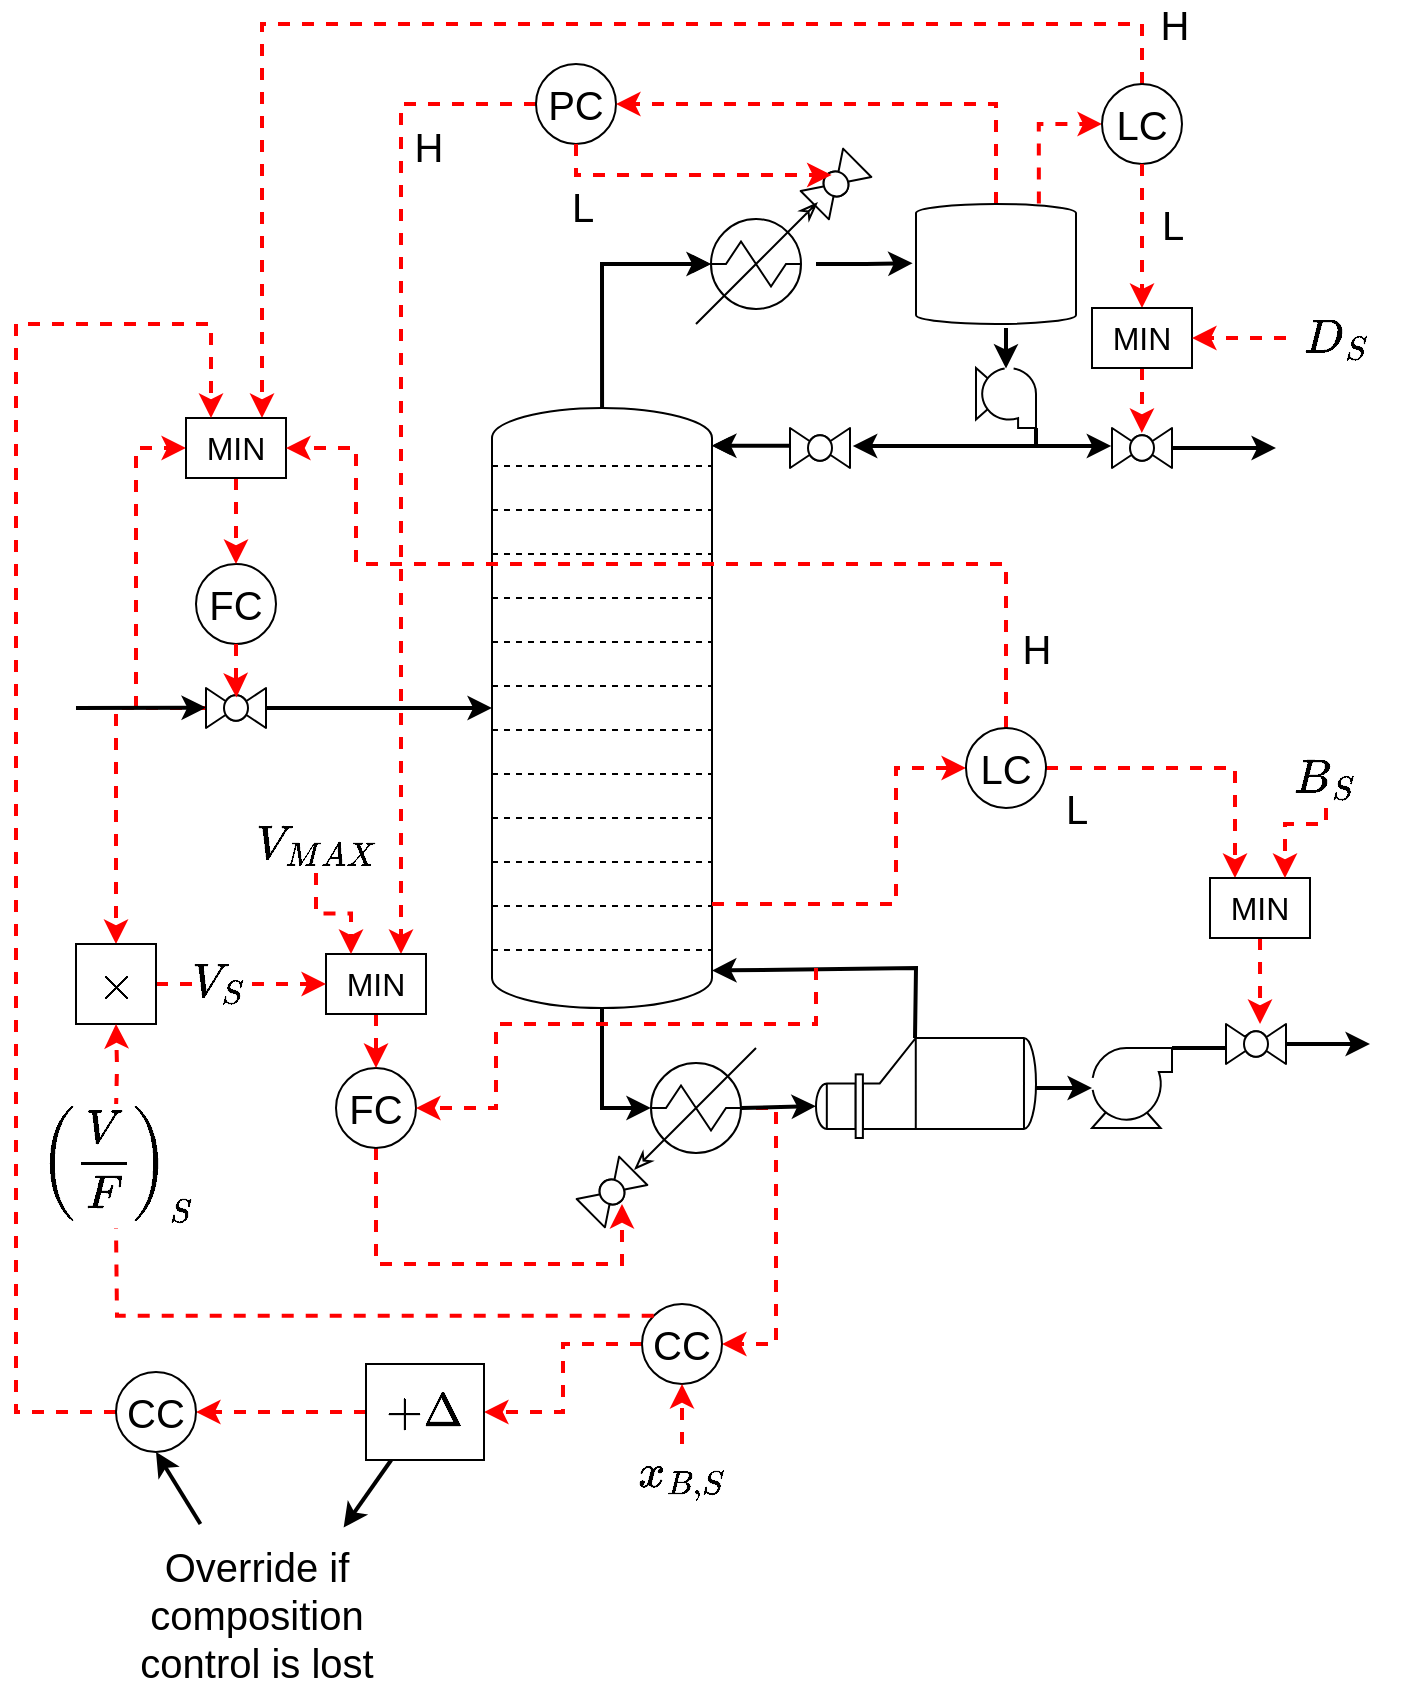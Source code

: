 <mxfile>
    <diagram id="n_FQf2AKHFINR0Hc34nD" name="Page-1">
        <mxGraphModel dx="1416" dy="956" grid="1" gridSize="10" guides="1" tooltips="1" connect="1" arrows="1" fold="1" page="1" pageScale="1" pageWidth="1654" pageHeight="1169" background="none" math="1" shadow="0">
            <root>
                <mxCell id="0"/>
                <mxCell id="1" parent="0"/>
                <mxCell id="116" style="edgeStyle=orthogonalEdgeStyle;rounded=0;html=1;entryX=1;entryY=0.5;entryDx=0;entryDy=0;dashed=1;strokeColor=#FF0000;strokeWidth=2;" edge="1" parent="1" source="35" target="113">
                    <mxGeometry relative="1" as="geometry">
                        <Array as="points">
                            <mxPoint x="720" y="702"/>
                            <mxPoint x="720" y="820"/>
                        </Array>
                    </mxGeometry>
                </mxCell>
                <mxCell id="3" style="edgeStyle=orthogonalEdgeStyle;rounded=0;orthogonalLoop=1;jettySize=auto;html=1;exitX=1;exitY=0;exitDx=0;exitDy=0;exitPerimeter=0;entryX=0.063;entryY=0.469;entryDx=0;entryDy=0;entryPerimeter=0;strokeWidth=2;fontSize=20;" parent="1" source="19" target="41" edge="1">
                    <mxGeometry relative="1" as="geometry">
                        <Array as="points">
                            <mxPoint x="970" y="672"/>
                        </Array>
                    </mxGeometry>
                </mxCell>
                <mxCell id="132" style="edgeStyle=orthogonalEdgeStyle;rounded=0;html=1;entryX=0.75;entryY=0;entryDx=0;entryDy=0;dashed=1;strokeColor=#FF0000;strokeWidth=2;fontSize=20;" edge="1" parent="1" source="5" target="111">
                    <mxGeometry relative="1" as="geometry"/>
                </mxCell>
                <mxCell id="133" value="H" style="edgeLabel;html=1;align=center;verticalAlign=middle;resizable=0;points=[];fontSize=20;" vertex="1" connectable="0" parent="132">
                    <mxGeometry x="-0.534" y="-2" relative="1" as="geometry">
                        <mxPoint x="15" y="-27" as="offset"/>
                    </mxGeometry>
                </mxCell>
                <mxCell id="5" value="&lt;span style=&quot;font-size: 20px;&quot;&gt;PC&lt;/span&gt;" style="ellipse;whiteSpace=wrap;html=1;fontSize=20;" parent="1" vertex="1">
                    <mxGeometry x="600" y="180" width="40" height="40" as="geometry"/>
                </mxCell>
                <mxCell id="6" value="" style="verticalLabelPosition=bottom;align=center;html=1;verticalAlign=top;pointerEvents=1;dashed=0;shape=mxgraph.pid2valves.valve;valveType=ball;rotation=-45;fontSize=20;" parent="1" vertex="1">
                    <mxGeometry x="735" y="230" width="30" height="20" as="geometry"/>
                </mxCell>
                <mxCell id="7" style="edgeStyle=orthogonalEdgeStyle;rounded=0;orthogonalLoop=1;jettySize=auto;html=1;strokeWidth=2;dashed=1;fillColor=#a20025;strokeColor=#FF0000;exitX=0.5;exitY=0;exitDx=0;exitDy=0;exitPerimeter=0;entryX=1;entryY=0.5;entryDx=0;entryDy=0;fontSize=20;" parent="1" source="17" target="5" edge="1">
                    <mxGeometry relative="1" as="geometry">
                        <mxPoint x="930" y="150" as="targetPoint"/>
                    </mxGeometry>
                </mxCell>
                <mxCell id="8" style="edgeStyle=orthogonalEdgeStyle;rounded=0;orthogonalLoop=1;jettySize=auto;html=1;entryX=0.554;entryY=0.264;entryDx=0;entryDy=0;entryPerimeter=0;strokeWidth=2;dashed=1;fillColor=#a20025;strokeColor=#FF0000;exitX=0.5;exitY=1;exitDx=0;exitDy=0;fontSize=20;" parent="1" source="5" target="6" edge="1">
                    <mxGeometry relative="1" as="geometry">
                        <Array as="points">
                            <mxPoint x="620" y="236"/>
                        </Array>
                        <mxPoint x="850" y="120" as="sourcePoint"/>
                    </mxGeometry>
                </mxCell>
                <mxCell id="134" value="L" style="edgeLabel;html=1;align=center;verticalAlign=middle;resizable=0;points=[];fontSize=20;" vertex="1" connectable="0" parent="8">
                    <mxGeometry x="-0.278" relative="1" as="geometry">
                        <mxPoint x="-33" y="15" as="offset"/>
                    </mxGeometry>
                </mxCell>
                <mxCell id="14" value="" style="verticalLabelPosition=bottom;outlineConnect=0;align=center;dashed=0;html=1;verticalAlign=top;shape=mxgraph.pid2misc.column;columnType=tray;fontSize=20;" parent="1" vertex="1">
                    <mxGeometry x="578" y="352" width="110" height="300" as="geometry"/>
                </mxCell>
                <mxCell id="15" style="edgeStyle=orthogonalEdgeStyle;rounded=0;orthogonalLoop=1;jettySize=auto;html=1;strokeWidth=2;fontSize=20;" parent="1" target="19" edge="1">
                    <mxGeometry relative="1" as="geometry">
                        <Array as="points">
                            <mxPoint x="858" y="692"/>
                            <mxPoint x="858" y="692"/>
                        </Array>
                        <mxPoint x="818" y="692" as="sourcePoint"/>
                    </mxGeometry>
                </mxCell>
                <mxCell id="16" style="edgeStyle=orthogonalEdgeStyle;rounded=0;orthogonalLoop=1;jettySize=auto;html=1;entryX=0;entryY=0.5;entryDx=0;entryDy=0;strokeWidth=2;dashed=1;fillColor=#a20025;strokeColor=#FF0000;exitX=0.768;exitY=-0.005;exitDx=0;exitDy=0;exitPerimeter=0;fontSize=20;" parent="1" source="17" target="38" edge="1">
                    <mxGeometry relative="1" as="geometry">
                        <Array as="points">
                            <mxPoint x="851" y="210"/>
                        </Array>
                    </mxGeometry>
                </mxCell>
                <mxCell id="17" value="" style="shape=mxgraph.pid.vessels.pressurized_vessel;html=1;pointerEvents=1;align=center;verticalLabelPosition=bottom;verticalAlign=top;dashed=0;fontSize=20;" parent="1" vertex="1">
                    <mxGeometry x="790" y="250" width="80" height="60" as="geometry"/>
                </mxCell>
                <mxCell id="18" style="edgeStyle=orthogonalEdgeStyle;rounded=0;orthogonalLoop=1;jettySize=auto;html=1;entryX=0.124;entryY=0.5;entryDx=0;entryDy=0;entryPerimeter=0;fontSize=20;" parent="1" source="14" target="32" edge="1">
                    <mxGeometry relative="1" as="geometry">
                        <mxPoint x="680" y="240" as="targetPoint"/>
                        <Array as="points">
                            <mxPoint x="633" y="280"/>
                        </Array>
                    </mxGeometry>
                </mxCell>
                <mxCell id="19" value="" style="verticalLabelPosition=bottom;outlineConnect=0;align=center;dashed=0;html=1;verticalAlign=top;shape=mxgraph.pid.compressors.centrifugal_compressor;fontSize=20;" parent="1" vertex="1">
                    <mxGeometry x="878" y="672" width="40" height="40" as="geometry"/>
                </mxCell>
                <mxCell id="67" style="edgeStyle=orthogonalEdgeStyle;rounded=0;html=1;entryX=0;entryY=0.5;entryDx=0;entryDy=0;strokeColor=#FF0000;strokeWidth=2;dashed=1;fontSize=20;" parent="1" target="86" edge="1">
                    <mxGeometry relative="1" as="geometry">
                        <mxPoint x="400" y="502" as="sourcePoint"/>
                        <Array as="points">
                            <mxPoint x="400" y="372"/>
                        </Array>
                    </mxGeometry>
                </mxCell>
                <mxCell id="118" style="edgeStyle=orthogonalEdgeStyle;rounded=0;html=1;entryX=0.5;entryY=0;entryDx=0;entryDy=0;dashed=1;strokeColor=#FF0000;strokeWidth=2;" edge="1" parent="1" source="21" target="117">
                    <mxGeometry relative="1" as="geometry">
                        <Array as="points">
                            <mxPoint x="390" y="502"/>
                        </Array>
                    </mxGeometry>
                </mxCell>
                <mxCell id="21" value="" style="verticalLabelPosition=bottom;align=center;html=1;verticalAlign=top;pointerEvents=1;dashed=0;shape=mxgraph.pid2valves.valve;valveType=ball;fontSize=20;" parent="1" vertex="1">
                    <mxGeometry x="435" y="492" width="30" height="20" as="geometry"/>
                </mxCell>
                <mxCell id="22" value="" style="shape=mxgraph.pid.heat_exchangers.reboiler;html=1;pointerEvents=1;align=center;verticalLabelPosition=bottom;verticalAlign=top;dashed=0;fontSize=20;" parent="1" vertex="1">
                    <mxGeometry x="740" y="667" width="110" height="50" as="geometry"/>
                </mxCell>
                <mxCell id="23" value="" style="verticalLabelPosition=bottom;outlineConnect=0;align=center;dashed=0;html=1;verticalAlign=top;shape=mxgraph.pid.compressors.centrifugal_compressor;rotation=90;fontSize=20;" parent="1" vertex="1">
                    <mxGeometry x="820" y="332" width="30" height="30" as="geometry"/>
                </mxCell>
                <mxCell id="24" value="" style="verticalLabelPosition=bottom;align=center;html=1;verticalAlign=top;pointerEvents=1;dashed=0;shape=mxgraph.pid2valves.valve;valveType=ball;fontSize=20;" parent="1" vertex="1">
                    <mxGeometry x="727" y="362" width="30" height="20" as="geometry"/>
                </mxCell>
                <mxCell id="58" style="edgeStyle=orthogonalEdgeStyle;html=1;strokeColor=default;strokeWidth=2;fontSize=20;" parent="1" source="25" edge="1">
                    <mxGeometry relative="1" as="geometry">
                        <mxPoint x="970" y="372" as="targetPoint"/>
                    </mxGeometry>
                </mxCell>
                <mxCell id="25" value="" style="verticalLabelPosition=bottom;align=center;html=1;verticalAlign=top;pointerEvents=1;dashed=0;shape=mxgraph.pid2valves.valve;valveType=ball;fontSize=20;" parent="1" vertex="1">
                    <mxGeometry x="888" y="362" width="30" height="20" as="geometry"/>
                </mxCell>
                <mxCell id="26" value="" style="endArrow=classic;html=1;rounded=0;exitX=-0.014;exitY=0.443;exitDx=0;exitDy=0;exitPerimeter=0;fontSize=20;" parent="1" source="24" edge="1">
                    <mxGeometry width="50" height="50" relative="1" as="geometry">
                        <mxPoint x="715.3" y="371.15" as="sourcePoint"/>
                        <mxPoint x="688" y="370.86" as="targetPoint"/>
                    </mxGeometry>
                </mxCell>
                <mxCell id="29" style="edgeStyle=orthogonalEdgeStyle;rounded=0;orthogonalLoop=1;jettySize=auto;html=1;entryX=0.01;entryY=0.5;entryDx=0;entryDy=0;entryPerimeter=0;strokeWidth=2;fontSize=20;" parent="1" target="23" edge="1">
                    <mxGeometry relative="1" as="geometry">
                        <mxPoint x="835" y="312" as="sourcePoint"/>
                        <Array as="points">
                            <mxPoint x="835" y="322"/>
                            <mxPoint x="835" y="322"/>
                        </Array>
                    </mxGeometry>
                </mxCell>
                <mxCell id="30" value="&lt;font style=&quot;font-size: 20px;&quot;&gt;FC&lt;/font&gt;" style="ellipse;whiteSpace=wrap;html=1;fontSize=20;" parent="1" vertex="1">
                    <mxGeometry x="430" y="430" width="40" height="40" as="geometry"/>
                </mxCell>
                <mxCell id="32" value="" style="shape=mxgraph.pid.heat_exchangers.condenser;html=1;pointerEvents=1;align=center;verticalLabelPosition=bottom;verticalAlign=top;dashed=0;movable=1;resizable=1;rotatable=1;deletable=1;editable=1;locked=0;connectable=1;fontSize=20;" parent="1" vertex="1">
                    <mxGeometry x="680" y="250" width="60" height="60" as="geometry"/>
                </mxCell>
                <mxCell id="33" style="edgeStyle=orthogonalEdgeStyle;rounded=0;orthogonalLoop=1;jettySize=auto;html=1;entryX=-0.021;entryY=0.494;entryDx=0;entryDy=0;entryPerimeter=0;strokeWidth=2;fontSize=20;" parent="1" source="32" target="17" edge="1">
                    <mxGeometry relative="1" as="geometry"/>
                </mxCell>
                <mxCell id="35" value="" style="shape=mxgraph.pid.heat_exchangers.heater;html=1;pointerEvents=1;align=center;verticalLabelPosition=bottom;verticalAlign=top;dashed=0;fontSize=20;" parent="1" vertex="1">
                    <mxGeometry x="650" y="672" width="60" height="60" as="geometry"/>
                </mxCell>
                <mxCell id="37" value="" style="verticalLabelPosition=bottom;align=center;html=1;verticalAlign=top;pointerEvents=1;dashed=0;shape=mxgraph.pid2valves.valve;valveType=ball;rotation=315;fontSize=20;" parent="1" vertex="1">
                    <mxGeometry x="623" y="734" width="30" height="20" as="geometry"/>
                </mxCell>
                <mxCell id="89" style="edgeStyle=orthogonalEdgeStyle;rounded=0;html=1;entryX=0.75;entryY=0;entryDx=0;entryDy=0;dashed=1;strokeColor=#FF0000;strokeWidth=2;fontSize=20;" parent="1" source="38" target="86" edge="1">
                    <mxGeometry relative="1" as="geometry">
                        <Array as="points">
                            <mxPoint x="903" y="160"/>
                            <mxPoint x="463" y="160"/>
                            <mxPoint x="463" y="357"/>
                        </Array>
                    </mxGeometry>
                </mxCell>
                <mxCell id="131" value="H" style="edgeLabel;html=1;align=center;verticalAlign=middle;resizable=0;points=[];fontSize=20;" vertex="1" connectable="0" parent="89">
                    <mxGeometry x="-0.814" relative="1" as="geometry">
                        <mxPoint x="48" as="offset"/>
                    </mxGeometry>
                </mxCell>
                <mxCell id="38" value="&lt;span style=&quot;font-size: 20px;&quot;&gt;LC&lt;/span&gt;" style="ellipse;whiteSpace=wrap;html=1;fontSize=20;" parent="1" vertex="1">
                    <mxGeometry x="883" y="190" width="40" height="40" as="geometry"/>
                </mxCell>
                <mxCell id="39" style="edgeStyle=orthogonalEdgeStyle;rounded=0;orthogonalLoop=1;jettySize=auto;html=1;entryX=0.5;entryY=0;entryDx=0;entryDy=0;strokeWidth=2;dashed=1;fillColor=#a20025;strokeColor=#FF0000;fontSize=20;" parent="1" source="38" target="83" edge="1">
                    <mxGeometry relative="1" as="geometry"/>
                </mxCell>
                <mxCell id="130" value="L" style="edgeLabel;html=1;align=center;verticalAlign=middle;resizable=0;points=[];fontSize=20;" vertex="1" connectable="0" parent="39">
                    <mxGeometry x="-0.717" relative="1" as="geometry">
                        <mxPoint x="15" y="20" as="offset"/>
                    </mxGeometry>
                </mxCell>
                <mxCell id="57" style="edgeStyle=orthogonalEdgeStyle;html=1;strokeColor=default;strokeWidth=2;fontSize=20;" parent="1" source="41" edge="1">
                    <mxGeometry relative="1" as="geometry">
                        <mxPoint x="1017" y="670" as="targetPoint"/>
                    </mxGeometry>
                </mxCell>
                <mxCell id="41" value="" style="verticalLabelPosition=bottom;align=center;html=1;verticalAlign=top;pointerEvents=1;dashed=0;shape=mxgraph.pid2valves.valve;valveType=ball;fontSize=20;" parent="1" vertex="1">
                    <mxGeometry x="945" y="660" width="30" height="20" as="geometry"/>
                </mxCell>
                <mxCell id="45" value="" style="endArrow=classic;html=1;rounded=0;exitX=0.45;exitY=0;exitDx=0;exitDy=0;exitPerimeter=0;endSize=6;curved=0;strokeColor=default;strokeWidth=2;fontSize=20;" parent="1" source="22" edge="1">
                    <mxGeometry width="50" height="50" relative="1" as="geometry">
                        <mxPoint x="778" y="662" as="sourcePoint"/>
                        <mxPoint x="688" y="633.27" as="targetPoint"/>
                        <Array as="points">
                            <mxPoint x="790" y="632"/>
                        </Array>
                    </mxGeometry>
                </mxCell>
                <mxCell id="47" style="edgeStyle=orthogonalEdgeStyle;rounded=0;orthogonalLoop=1;jettySize=auto;html=1;entryX=0;entryY=0.682;entryDx=0;entryDy=0;entryPerimeter=0;exitX=0.876;exitY=0.5;exitDx=0;exitDy=0;exitPerimeter=0;endSize=6;curved=0;strokeWidth=2;fontSize=20;" parent="1" target="22" edge="1">
                    <mxGeometry relative="1" as="geometry">
                        <mxPoint x="728" y="830" as="targetPoint"/>
                        <mxPoint x="702.56" y="702" as="sourcePoint"/>
                        <Array as="points">
                            <mxPoint x="703" y="701"/>
                        </Array>
                    </mxGeometry>
                </mxCell>
                <mxCell id="48" style="edgeStyle=orthogonalEdgeStyle;rounded=0;orthogonalLoop=1;jettySize=auto;html=1;entryX=0.124;entryY=0.5;entryDx=0;entryDy=0;entryPerimeter=0;endSize=6;curved=0;strokeWidth=2;fontSize=20;" parent="1" source="14" edge="1">
                    <mxGeometry relative="1" as="geometry">
                        <mxPoint x="657.44" y="702" as="targetPoint"/>
                        <Array as="points">
                            <mxPoint x="633" y="702"/>
                        </Array>
                    </mxGeometry>
                </mxCell>
                <mxCell id="49" style="edgeStyle=orthogonalEdgeStyle;rounded=0;orthogonalLoop=1;jettySize=auto;html=1;dashed=1;endSize=6;curved=0;strokeColor=#FF0000;strokeWidth=2;exitX=0.5;exitY=1;exitDx=0;exitDy=0;entryX=0.476;entryY=0.889;entryDx=0;entryDy=0;entryPerimeter=0;fontSize=20;" parent="1" source="110" target="37" edge="1">
                    <mxGeometry relative="1" as="geometry">
                        <mxPoint x="643" y="790" as="targetPoint"/>
                        <mxPoint x="643" y="790" as="sourcePoint"/>
                        <Array as="points">
                            <mxPoint x="520" y="752"/>
                            <mxPoint x="520" y="780"/>
                            <mxPoint x="643" y="780"/>
                        </Array>
                    </mxGeometry>
                </mxCell>
                <mxCell id="50" style="edgeStyle=orthogonalEdgeStyle;rounded=0;orthogonalLoop=1;jettySize=auto;html=1;entryX=0.507;entryY=0.24;entryDx=0;entryDy=0;entryPerimeter=0;dashed=1;endSize=6;curved=0;strokeColor=#FF0000;strokeWidth=2;fontSize=20;" parent="1" source="30" target="21" edge="1">
                    <mxGeometry relative="1" as="geometry"/>
                </mxCell>
                <mxCell id="54" value="" style="endArrow=classic;html=1;rounded=0;exitX=-0.014;exitY=0.443;exitDx=0;exitDy=0;exitPerimeter=0;strokeWidth=2;fontSize=20;" parent="1" edge="1">
                    <mxGeometry width="50" height="50" relative="1" as="geometry">
                        <mxPoint x="726.58" y="370.83" as="sourcePoint"/>
                        <mxPoint x="688" y="370.83" as="targetPoint"/>
                    </mxGeometry>
                </mxCell>
                <mxCell id="56" style="edgeStyle=orthogonalEdgeStyle;rounded=0;orthogonalLoop=1;jettySize=auto;html=1;entryX=0.124;entryY=0.5;entryDx=0;entryDy=0;entryPerimeter=0;strokeWidth=2;fontSize=20;" parent="1" edge="1">
                    <mxGeometry relative="1" as="geometry">
                        <mxPoint x="687.44" y="279.97" as="targetPoint"/>
                        <Array as="points">
                            <mxPoint x="633" y="279.97"/>
                        </Array>
                        <mxPoint x="633.034" y="351.97" as="sourcePoint"/>
                    </mxGeometry>
                </mxCell>
                <mxCell id="66" style="edgeStyle=orthogonalEdgeStyle;html=1;strokeColor=default;strokeWidth=2;rounded=0;fontSize=20;" parent="1" edge="1">
                    <mxGeometry relative="1" as="geometry">
                        <mxPoint x="370" y="502" as="sourcePoint"/>
                        <mxPoint x="435" y="501.83" as="targetPoint"/>
                        <Array as="points">
                            <mxPoint x="435" y="502"/>
                        </Array>
                    </mxGeometry>
                </mxCell>
                <mxCell id="65" style="edgeStyle=orthogonalEdgeStyle;html=1;strokeColor=default;strokeWidth=2;rounded=0;fontSize=20;" parent="1" source="21" target="14" edge="1">
                    <mxGeometry relative="1" as="geometry"/>
                </mxCell>
                <mxCell id="88" style="edgeStyle=orthogonalEdgeStyle;html=1;entryX=0.497;entryY=0.124;entryDx=0;entryDy=0;entryPerimeter=0;rounded=0;dashed=1;strokeColor=#FF0000;strokeWidth=2;fontSize=20;" parent="1" source="83" target="25" edge="1">
                    <mxGeometry relative="1" as="geometry"/>
                </mxCell>
                <mxCell id="83" value="MIN" style="whiteSpace=wrap;html=1;fontSize=16;" parent="1" vertex="1">
                    <mxGeometry x="878" y="302" width="50" height="30" as="geometry"/>
                </mxCell>
                <mxCell id="103" style="edgeStyle=orthogonalEdgeStyle;rounded=0;html=1;entryX=0.5;entryY=0;entryDx=0;entryDy=0;dashed=1;strokeColor=#FF0000;strokeWidth=2;fontSize=20;" parent="1" source="86" target="30" edge="1">
                    <mxGeometry relative="1" as="geometry"/>
                </mxCell>
                <mxCell id="86" value="MIN" style="whiteSpace=wrap;html=1;fontSize=16;" parent="1" vertex="1">
                    <mxGeometry x="425" y="357" width="50" height="30" as="geometry"/>
                </mxCell>
                <mxCell id="91" style="edgeStyle=orthogonalEdgeStyle;rounded=0;html=1;entryX=0;entryY=0.5;entryDx=0;entryDy=0;dashed=1;strokeColor=#FF0000;strokeWidth=2;elbow=vertical;fontSize=20;" parent="1" source="14" target="95" edge="1">
                    <mxGeometry relative="1" as="geometry">
                        <Array as="points">
                            <mxPoint x="780" y="600"/>
                            <mxPoint x="780" y="532"/>
                        </Array>
                        <mxPoint x="860" y="575" as="sourcePoint"/>
                    </mxGeometry>
                </mxCell>
                <mxCell id="92" style="edgeStyle=orthogonalEdgeStyle;rounded=0;html=1;entryX=0.25;entryY=0;entryDx=0;entryDy=0;dashed=1;strokeColor=#FF0000;strokeWidth=2;elbow=vertical;fontSize=20;" parent="1" source="95" target="96" edge="1">
                    <mxGeometry relative="1" as="geometry"/>
                </mxCell>
                <mxCell id="93" value="L" style="edgeLabel;html=1;align=center;verticalAlign=middle;resizable=0;points=[];fontSize=20;" parent="92" vertex="1" connectable="0">
                    <mxGeometry x="-0.746" relative="1" as="geometry">
                        <mxPoint x="-4" y="20" as="offset"/>
                    </mxGeometry>
                </mxCell>
                <mxCell id="100" style="edgeStyle=orthogonalEdgeStyle;rounded=0;html=1;entryX=1;entryY=0.5;entryDx=0;entryDy=0;dashed=1;strokeColor=#FF0000;strokeWidth=2;fontSize=20;" parent="1" source="95" target="86" edge="1">
                    <mxGeometry relative="1" as="geometry">
                        <Array as="points">
                            <mxPoint x="835" y="430"/>
                            <mxPoint x="510" y="430"/>
                            <mxPoint x="510" y="372"/>
                        </Array>
                    </mxGeometry>
                </mxCell>
                <mxCell id="95" value="&lt;font style=&quot;font-size: 20px;&quot;&gt;LC&lt;/font&gt;" style="ellipse;whiteSpace=wrap;html=1;fontSize=20;" parent="1" vertex="1">
                    <mxGeometry x="815" y="512" width="40" height="40" as="geometry"/>
                </mxCell>
                <mxCell id="99" style="edgeStyle=orthogonalEdgeStyle;rounded=0;html=1;entryX=0.567;entryY=0;entryDx=0;entryDy=0;entryPerimeter=0;dashed=1;strokeColor=#FF0000;strokeWidth=2;fontSize=20;" parent="1" source="96" target="41" edge="1">
                    <mxGeometry relative="1" as="geometry"/>
                </mxCell>
                <mxCell id="96" value="MIN" style="whiteSpace=wrap;html=1;fontSize=16;" parent="1" vertex="1">
                    <mxGeometry x="937" y="587" width="50" height="30" as="geometry"/>
                </mxCell>
                <mxCell id="102" value="H" style="text;html=1;align=center;verticalAlign=middle;resizable=0;points=[];autosize=1;strokeColor=none;fillColor=none;fontSize=20;" parent="1" vertex="1">
                    <mxGeometry x="830" y="452" width="40" height="40" as="geometry"/>
                </mxCell>
                <mxCell id="106" style="edgeStyle=orthogonalEdgeStyle;rounded=0;html=1;entryX=1;entryY=0.5;entryDx=0;entryDy=0;dashed=1;strokeColor=#FF0000;strokeWidth=2;fontSize=20;" parent="1" source="105" target="83" edge="1">
                    <mxGeometry relative="1" as="geometry"/>
                </mxCell>
                <mxCell id="105" value="&lt;span style=&quot;font-size: 20px;&quot;&gt;$$D_S$$&lt;/span&gt;" style="whiteSpace=wrap;html=1;fontSize=20;strokeColor=none;" parent="1" vertex="1">
                    <mxGeometry x="975" y="302" width="50" height="30" as="geometry"/>
                </mxCell>
                <mxCell id="108" style="edgeStyle=orthogonalEdgeStyle;rounded=0;html=1;entryX=0.75;entryY=0;entryDx=0;entryDy=0;dashed=1;strokeColor=#FF0000;strokeWidth=2;fontSize=16;" parent="1" source="107" target="96" edge="1">
                    <mxGeometry relative="1" as="geometry">
                        <Array as="points">
                            <mxPoint x="995" y="560"/>
                            <mxPoint x="974" y="560"/>
                        </Array>
                    </mxGeometry>
                </mxCell>
                <mxCell id="107" value="&lt;span style=&quot;font-size: 20px;&quot;&gt;$$B_S$$&lt;/span&gt;" style="whiteSpace=wrap;html=1;fontSize=20;strokeColor=none;" parent="1" vertex="1">
                    <mxGeometry x="970" y="522" width="50" height="30" as="geometry"/>
                </mxCell>
                <mxCell id="110" value="&lt;font style=&quot;font-size: 20px;&quot;&gt;FC&lt;/font&gt;" style="ellipse;whiteSpace=wrap;html=1;fontSize=20;" parent="1" vertex="1">
                    <mxGeometry x="500" y="682" width="40" height="40" as="geometry"/>
                </mxCell>
                <mxCell id="121" style="edgeStyle=orthogonalEdgeStyle;rounded=0;html=1;entryX=0.5;entryY=0;entryDx=0;entryDy=0;dashed=1;strokeColor=#FF0000;strokeWidth=2;" edge="1" parent="1" source="111" target="110">
                    <mxGeometry relative="1" as="geometry"/>
                </mxCell>
                <mxCell id="111" value="MIN" style="whiteSpace=wrap;html=1;fontSize=16;" vertex="1" parent="1">
                    <mxGeometry x="495" y="625" width="50" height="30" as="geometry"/>
                </mxCell>
                <mxCell id="112" style="edgeStyle=orthogonalEdgeStyle;rounded=0;orthogonalLoop=1;jettySize=auto;html=1;dashed=1;endSize=6;curved=0;strokeColor=#FF0000;strokeWidth=2;entryX=1;entryY=0.5;entryDx=0;entryDy=0;fontSize=20;" edge="1" parent="1" target="110">
                    <mxGeometry relative="1" as="geometry">
                        <mxPoint x="652.992" y="760.01" as="targetPoint"/>
                        <mxPoint x="739" y="633" as="sourcePoint"/>
                        <Array as="points">
                            <mxPoint x="740" y="660"/>
                            <mxPoint x="580" y="660"/>
                            <mxPoint x="580" y="702"/>
                        </Array>
                    </mxGeometry>
                </mxCell>
                <mxCell id="142" style="edgeStyle=orthogonalEdgeStyle;rounded=0;html=1;dashed=1;strokeColor=#FF0000;strokeWidth=2;fontSize=20;" edge="1" parent="1" source="113" target="141">
                    <mxGeometry relative="1" as="geometry"/>
                </mxCell>
                <mxCell id="113" value="&lt;font style=&quot;font-size: 20px;&quot;&gt;CC&lt;/font&gt;" style="ellipse;whiteSpace=wrap;html=1;fontSize=20;" vertex="1" parent="1">
                    <mxGeometry x="653" y="800" width="40" height="40" as="geometry"/>
                </mxCell>
                <mxCell id="120" style="edgeStyle=orthogonalEdgeStyle;rounded=0;html=1;entryX=0;entryY=0.5;entryDx=0;entryDy=0;dashed=1;strokeColor=#FF0000;strokeWidth=2;" edge="1" parent="1" source="117" target="111">
                    <mxGeometry relative="1" as="geometry"/>
                </mxCell>
                <mxCell id="124" value="$$V_S$$" style="edgeLabel;html=1;align=center;verticalAlign=middle;resizable=0;points=[];fontSize=20;" vertex="1" connectable="0" parent="120">
                    <mxGeometry x="-0.271" y="1" relative="1" as="geometry">
                        <mxPoint as="offset"/>
                    </mxGeometry>
                </mxCell>
                <mxCell id="117" value="&lt;span style=&quot;font-size: 20px;&quot;&gt;$$\times$$&lt;/span&gt;" style="whiteSpace=wrap;html=1;fontSize=20;fontStyle=0" vertex="1" parent="1">
                    <mxGeometry x="370" y="620" width="40" height="40" as="geometry"/>
                </mxCell>
                <mxCell id="123" style="edgeStyle=orthogonalEdgeStyle;rounded=0;html=1;entryX=0.25;entryY=0;entryDx=0;entryDy=0;dashed=1;strokeColor=#FF0000;strokeWidth=2;" edge="1" parent="1" source="122" target="111">
                    <mxGeometry relative="1" as="geometry"/>
                </mxCell>
                <mxCell id="122" value="&lt;span style=&quot;font-size: 20px;&quot;&gt;$$V_{MAX}$$&lt;/span&gt;" style="whiteSpace=wrap;html=1;fontSize=20;strokeColor=none;" vertex="1" parent="1">
                    <mxGeometry x="465" y="554.5" width="50" height="30" as="geometry"/>
                </mxCell>
                <mxCell id="126" style="edgeStyle=orthogonalEdgeStyle;rounded=0;html=1;entryX=0.5;entryY=1;entryDx=0;entryDy=0;dashed=1;strokeColor=#FF0000;strokeWidth=2;fontSize=20;" edge="1" parent="1" source="125" target="113">
                    <mxGeometry relative="1" as="geometry"/>
                </mxCell>
                <mxCell id="125" value="&lt;span style=&quot;font-size: 20px;&quot;&gt;$$x_{B,S}$$&lt;/span&gt;" style="whiteSpace=wrap;html=1;fontSize=20;strokeColor=none;" vertex="1" parent="1">
                    <mxGeometry x="648" y="870" width="50" height="30" as="geometry"/>
                </mxCell>
                <mxCell id="129" value="" style="edgeStyle=orthogonalEdgeStyle;rounded=0;html=1;dashed=1;strokeColor=#FF0000;strokeWidth=2;endArrow=none;exitX=0;exitY=0;exitDx=0;exitDy=0;" edge="1" parent="1" source="113">
                    <mxGeometry relative="1" as="geometry">
                        <mxPoint x="653" y="820" as="sourcePoint"/>
                        <mxPoint x="390" y="762" as="targetPoint"/>
                    </mxGeometry>
                </mxCell>
                <mxCell id="136" style="edgeStyle=orthogonalEdgeStyle;rounded=0;html=1;dashed=1;strokeColor=#FF0000;strokeWidth=2;fontSize=20;entryX=0.5;entryY=1;entryDx=0;entryDy=0;" edge="1" parent="1" target="117">
                    <mxGeometry relative="1" as="geometry">
                        <mxPoint x="350" y="700" as="targetPoint"/>
                        <mxPoint x="390" y="703" as="sourcePoint"/>
                    </mxGeometry>
                </mxCell>
                <mxCell id="137" style="edgeStyle=orthogonalEdgeStyle;rounded=0;orthogonalLoop=1;jettySize=auto;html=1;entryX=1.047;entryY=0.43;entryDx=0;entryDy=0;entryPerimeter=0;exitX=1;exitY=0;exitDx=0;exitDy=0;exitPerimeter=0;strokeWidth=2;fontSize=20;" edge="1" parent="1">
                    <mxGeometry relative="1" as="geometry">
                        <mxPoint x="758.41" y="370.6" as="targetPoint"/>
                        <mxPoint x="850" y="362" as="sourcePoint"/>
                        <Array as="points">
                            <mxPoint x="850" y="371"/>
                            <mxPoint x="758" y="371"/>
                        </Array>
                    </mxGeometry>
                </mxCell>
                <mxCell id="138" style="edgeStyle=orthogonalEdgeStyle;rounded=0;orthogonalLoop=1;jettySize=auto;html=1;exitX=1;exitY=0;exitDx=0;exitDy=0;exitPerimeter=0;strokeWidth=2;fontSize=20;entryX=-0.013;entryY=0.45;entryDx=0;entryDy=0;entryPerimeter=0;" edge="1" parent="1">
                    <mxGeometry relative="1" as="geometry">
                        <mxPoint x="887.61" y="371" as="targetPoint"/>
                        <mxPoint x="850" y="362" as="sourcePoint"/>
                        <Array as="points">
                            <mxPoint x="850" y="371"/>
                        </Array>
                    </mxGeometry>
                </mxCell>
                <mxCell id="143" style="edgeStyle=orthogonalEdgeStyle;rounded=0;html=1;dashed=1;strokeColor=#FF0000;strokeWidth=2;fontSize=20;entryX=1;entryY=0.5;entryDx=0;entryDy=0;" edge="1" parent="1" source="141" target="144">
                    <mxGeometry relative="1" as="geometry">
                        <mxPoint x="420" y="854" as="targetPoint"/>
                    </mxGeometry>
                </mxCell>
                <mxCell id="150" style="edgeStyle=none;rounded=0;html=1;entryX=0.813;entryY=0.02;entryDx=0;entryDy=0;entryPerimeter=0;strokeColor=default;strokeWidth=2;fontSize=20;" edge="1" parent="1" source="141" target="146">
                    <mxGeometry relative="1" as="geometry"/>
                </mxCell>
                <mxCell id="141" value="$$+\Delta$$" style="whiteSpace=wrap;html=1;strokeColor=default;fontSize=20;" vertex="1" parent="1">
                    <mxGeometry x="515" y="830" width="59" height="48" as="geometry"/>
                </mxCell>
                <mxCell id="145" style="edgeStyle=orthogonalEdgeStyle;rounded=0;html=1;entryX=0.25;entryY=0;entryDx=0;entryDy=0;dashed=1;strokeColor=#FF0000;strokeWidth=2;fontSize=20;" edge="1" parent="1" source="144" target="86">
                    <mxGeometry relative="1" as="geometry">
                        <Array as="points">
                            <mxPoint x="340" y="854"/>
                            <mxPoint x="340" y="310"/>
                            <mxPoint x="438" y="310"/>
                        </Array>
                    </mxGeometry>
                </mxCell>
                <mxCell id="144" value="&lt;font style=&quot;font-size: 20px;&quot;&gt;CC&lt;/font&gt;" style="ellipse;whiteSpace=wrap;html=1;fontSize=20;" vertex="1" parent="1">
                    <mxGeometry x="390" y="834" width="40" height="40" as="geometry"/>
                </mxCell>
                <mxCell id="151" style="edgeStyle=none;rounded=0;html=1;entryX=0.5;entryY=1;entryDx=0;entryDy=0;strokeColor=default;strokeWidth=2;fontSize=20;" edge="1" parent="1" source="146" target="144">
                    <mxGeometry relative="1" as="geometry"/>
                </mxCell>
                <mxCell id="146" value="Override if &lt;br&gt;composition &lt;br&gt;control is lost" style="text;html=1;align=center;verticalAlign=middle;resizable=0;points=[];autosize=1;strokeColor=none;fillColor=none;fontSize=20;" vertex="1" parent="1">
                    <mxGeometry x="390" y="910" width="140" height="90" as="geometry"/>
                </mxCell>
                <mxCell id="154" value="$$\left( \frac{V}{F} \right)_S $$" style="whiteSpace=wrap;html=1;strokeColor=none;fontSize=20;" vertex="1" parent="1">
                    <mxGeometry x="350" y="700" width="80" height="60" as="geometry"/>
                </mxCell>
            </root>
        </mxGraphModel>
    </diagram>
</mxfile>